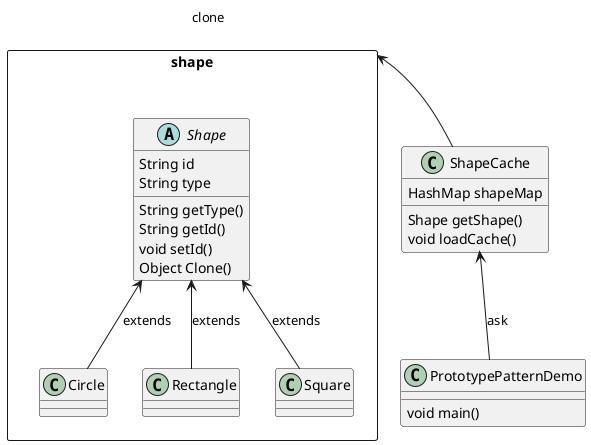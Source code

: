 @startuml Prototype Pattern
package shape <<rectangle>> {
    abstract class Shape {
        String id
        String type
        String getType()
        String getId()
        void setId()
        Object Clone()
    }

    Shape <-- Circle : extends
    class Circle

    Shape <-- Rectangle : extends
    class Rectangle

    Shape <-- Square : extends
    class Square
}

shape <- ShapeCache : clone
class ShapeCache {
    HashMap shapeMap
    Shape getShape()
    void loadCache()
}

ShapeCache <-- PrototypePatternDemo : ask
class PrototypePatternDemo {
    void main()
}
@enduml